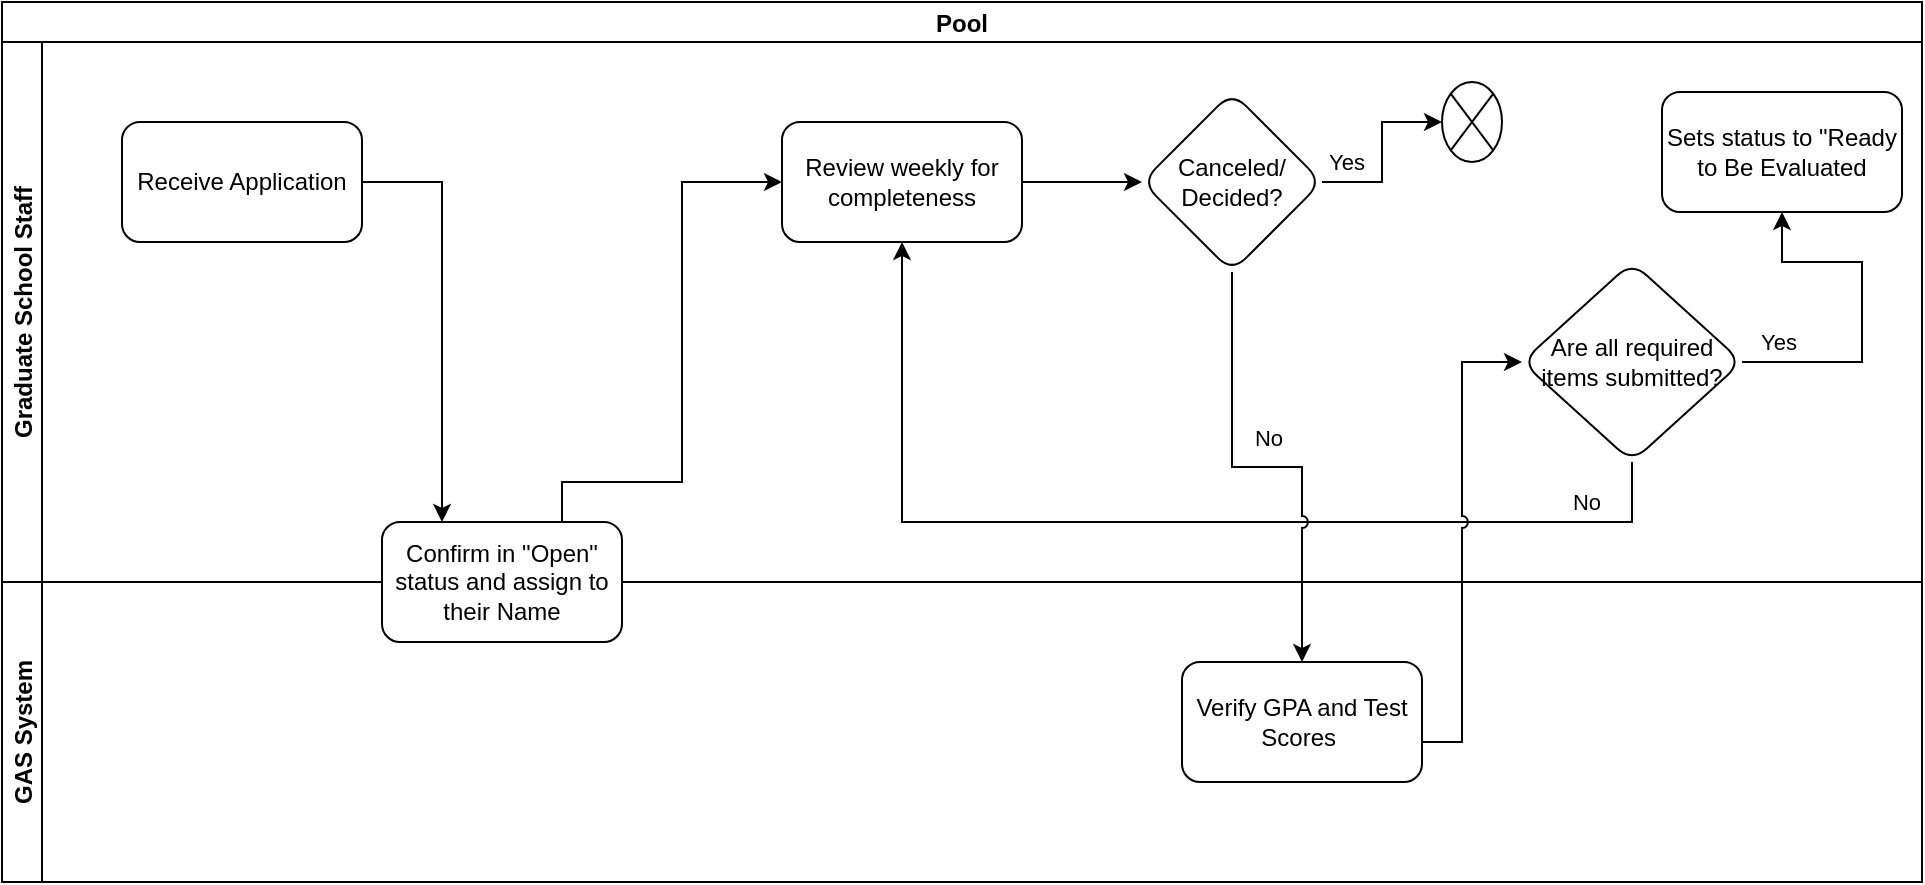 <mxfile version="20.3.0" type="device"><diagram id="TnHlU9cDwkYjo1C_JI0-" name="Page-1"><mxGraphModel dx="464" dy="569" grid="1" gridSize="10" guides="1" tooltips="1" connect="1" arrows="1" fold="1" page="1" pageScale="1" pageWidth="1400" pageHeight="850" math="0" shadow="0"><root><mxCell id="0"/><mxCell id="1" parent="0"/><mxCell id="Wz2qiJtidoazT3UofqdY-1" value="Pool" style="swimlane;childLayout=stackLayout;resizeParent=1;resizeParentMax=0;horizontal=1;startSize=20;horizontalStack=0;" parent="1" vertex="1"><mxGeometry x="130" y="80" width="960" height="440" as="geometry"/></mxCell><mxCell id="Wz2qiJtidoazT3UofqdY-2" value="Graduate School Staff" style="swimlane;startSize=20;horizontal=0;" parent="Wz2qiJtidoazT3UofqdY-1" vertex="1"><mxGeometry y="20" width="960" height="270" as="geometry"/></mxCell><mxCell id="Wz2qiJtidoazT3UofqdY-5" value="Receive Application" style="rounded=1;whiteSpace=wrap;html=1;" parent="Wz2qiJtidoazT3UofqdY-2" vertex="1"><mxGeometry x="60" y="40" width="120" height="60" as="geometry"/></mxCell><mxCell id="Wz2qiJtidoazT3UofqdY-8" value="Review weekly for completeness" style="whiteSpace=wrap;html=1;rounded=1;" parent="Wz2qiJtidoazT3UofqdY-2" vertex="1"><mxGeometry x="390" y="40" width="120" height="60" as="geometry"/></mxCell><mxCell id="Wz2qiJtidoazT3UofqdY-10" value="Canceled/&lt;br&gt;Decided?" style="rhombus;whiteSpace=wrap;html=1;rounded=1;" parent="Wz2qiJtidoazT3UofqdY-2" vertex="1"><mxGeometry x="570" y="25" width="90" height="90" as="geometry"/></mxCell><mxCell id="Wz2qiJtidoazT3UofqdY-11" value="" style="edgeStyle=orthogonalEdgeStyle;rounded=0;orthogonalLoop=1;jettySize=auto;html=1;" parent="Wz2qiJtidoazT3UofqdY-2" source="Wz2qiJtidoazT3UofqdY-8" target="Wz2qiJtidoazT3UofqdY-10" edge="1"><mxGeometry relative="1" as="geometry"/></mxCell><mxCell id="Wz2qiJtidoazT3UofqdY-15" value="Yes" style="edgeStyle=orthogonalEdgeStyle;rounded=0;orthogonalLoop=1;jettySize=auto;html=1;entryX=0;entryY=0.5;entryDx=0;entryDy=0;" parent="Wz2qiJtidoazT3UofqdY-2" source="Wz2qiJtidoazT3UofqdY-10" target="Wz2qiJtidoazT3UofqdY-16" edge="1"><mxGeometry x="-0.75" y="10" relative="1" as="geometry"><mxPoint x="710" y="40" as="targetPoint"/><mxPoint as="offset"/></mxGeometry></mxCell><mxCell id="Wz2qiJtidoazT3UofqdY-16" value="" style="shape=sumEllipse;perimeter=ellipsePerimeter;whiteSpace=wrap;html=1;backgroundOutline=1;" parent="Wz2qiJtidoazT3UofqdY-2" vertex="1"><mxGeometry x="720" y="20" width="30" height="40" as="geometry"/></mxCell><mxCell id="Wz2qiJtidoazT3UofqdY-17" value="Sets status to &quot;Ready to Be Evaluated" style="whiteSpace=wrap;html=1;rounded=1;" parent="Wz2qiJtidoazT3UofqdY-2" vertex="1"><mxGeometry x="830" y="25" width="120" height="60" as="geometry"/></mxCell><mxCell id="ZM8aDC71cghrdTAEtySi-4" value="Yes" style="edgeStyle=orthogonalEdgeStyle;rounded=0;orthogonalLoop=1;jettySize=auto;html=1;exitX=1;exitY=0.5;exitDx=0;exitDy=0;entryX=0.5;entryY=1;entryDx=0;entryDy=0;" parent="Wz2qiJtidoazT3UofqdY-2" source="ZM8aDC71cghrdTAEtySi-1" target="Wz2qiJtidoazT3UofqdY-17" edge="1"><mxGeometry x="-0.795" y="10" relative="1" as="geometry"><Array as="points"><mxPoint x="930" y="160"/><mxPoint x="930" y="110"/><mxPoint x="890" y="110"/></Array><mxPoint as="offset"/></mxGeometry></mxCell><mxCell id="ZM8aDC71cghrdTAEtySi-5" value="No" style="edgeStyle=orthogonalEdgeStyle;rounded=0;orthogonalLoop=1;jettySize=auto;html=1;exitX=0.5;exitY=1;exitDx=0;exitDy=0;entryX=0.5;entryY=1;entryDx=0;entryDy=0;" parent="Wz2qiJtidoazT3UofqdY-2" source="ZM8aDC71cghrdTAEtySi-1" target="Wz2qiJtidoazT3UofqdY-8" edge="1"><mxGeometry x="-0.802" y="-10" relative="1" as="geometry"><Array as="points"><mxPoint x="815" y="240"/><mxPoint x="450" y="240"/></Array><mxPoint as="offset"/></mxGeometry></mxCell><mxCell id="ZM8aDC71cghrdTAEtySi-1" value="Are all required items submitted?" style="rhombus;whiteSpace=wrap;html=1;rounded=1;" parent="Wz2qiJtidoazT3UofqdY-2" vertex="1"><mxGeometry x="760" y="110" width="110" height="100" as="geometry"/></mxCell><mxCell id="Wz2qiJtidoazT3UofqdY-3" value="GAS System" style="swimlane;startSize=20;horizontal=0;" parent="Wz2qiJtidoazT3UofqdY-1" vertex="1"><mxGeometry y="290" width="960" height="150" as="geometry"/></mxCell><mxCell id="Wz2qiJtidoazT3UofqdY-6" value="Confirm in &quot;Open&quot; status and assign to their Name" style="whiteSpace=wrap;html=1;rounded=1;" parent="Wz2qiJtidoazT3UofqdY-3" vertex="1"><mxGeometry x="190" y="-30" width="120" height="60" as="geometry"/></mxCell><mxCell id="Wz2qiJtidoazT3UofqdY-12" value="Verify GPA and Test Scores&amp;nbsp;" style="whiteSpace=wrap;html=1;rounded=1;" parent="Wz2qiJtidoazT3UofqdY-3" vertex="1"><mxGeometry x="590" y="40" width="120" height="60" as="geometry"/></mxCell><mxCell id="Wz2qiJtidoazT3UofqdY-7" value="" style="edgeStyle=orthogonalEdgeStyle;rounded=0;orthogonalLoop=1;jettySize=auto;html=1;entryX=0.25;entryY=0;entryDx=0;entryDy=0;" parent="Wz2qiJtidoazT3UofqdY-1" source="Wz2qiJtidoazT3UofqdY-5" target="Wz2qiJtidoazT3UofqdY-6" edge="1"><mxGeometry relative="1" as="geometry"/></mxCell><mxCell id="Wz2qiJtidoazT3UofqdY-9" value="" style="edgeStyle=orthogonalEdgeStyle;rounded=0;orthogonalLoop=1;jettySize=auto;html=1;jumpStyle=arc;exitX=0.75;exitY=0;exitDx=0;exitDy=0;" parent="Wz2qiJtidoazT3UofqdY-1" source="Wz2qiJtidoazT3UofqdY-6" target="Wz2qiJtidoazT3UofqdY-8" edge="1"><mxGeometry relative="1" as="geometry"><Array as="points"><mxPoint x="280" y="240"/><mxPoint x="340" y="240"/><mxPoint x="340" y="90"/></Array></mxGeometry></mxCell><mxCell id="Wz2qiJtidoazT3UofqdY-13" value="No" style="edgeStyle=orthogonalEdgeStyle;rounded=0;orthogonalLoop=1;jettySize=auto;html=1;jumpStyle=arc;" parent="Wz2qiJtidoazT3UofqdY-1" source="Wz2qiJtidoazT3UofqdY-10" target="Wz2qiJtidoazT3UofqdY-12" edge="1"><mxGeometry y="15" relative="1" as="geometry"><mxPoint as="offset"/></mxGeometry></mxCell><mxCell id="ZM8aDC71cghrdTAEtySi-2" value="" style="edgeStyle=orthogonalEdgeStyle;rounded=0;orthogonalLoop=1;jettySize=auto;html=1;exitX=1;exitY=0.5;exitDx=0;exitDy=0;entryX=0;entryY=0.5;entryDx=0;entryDy=0;jumpStyle=arc;" parent="Wz2qiJtidoazT3UofqdY-1" source="Wz2qiJtidoazT3UofqdY-12" target="ZM8aDC71cghrdTAEtySi-1" edge="1"><mxGeometry relative="1" as="geometry"><mxPoint x="810" y="140" as="targetPoint"/><Array as="points"><mxPoint x="710" y="370"/><mxPoint x="730" y="370"/><mxPoint x="730" y="180"/></Array></mxGeometry></mxCell></root></mxGraphModel></diagram></mxfile>